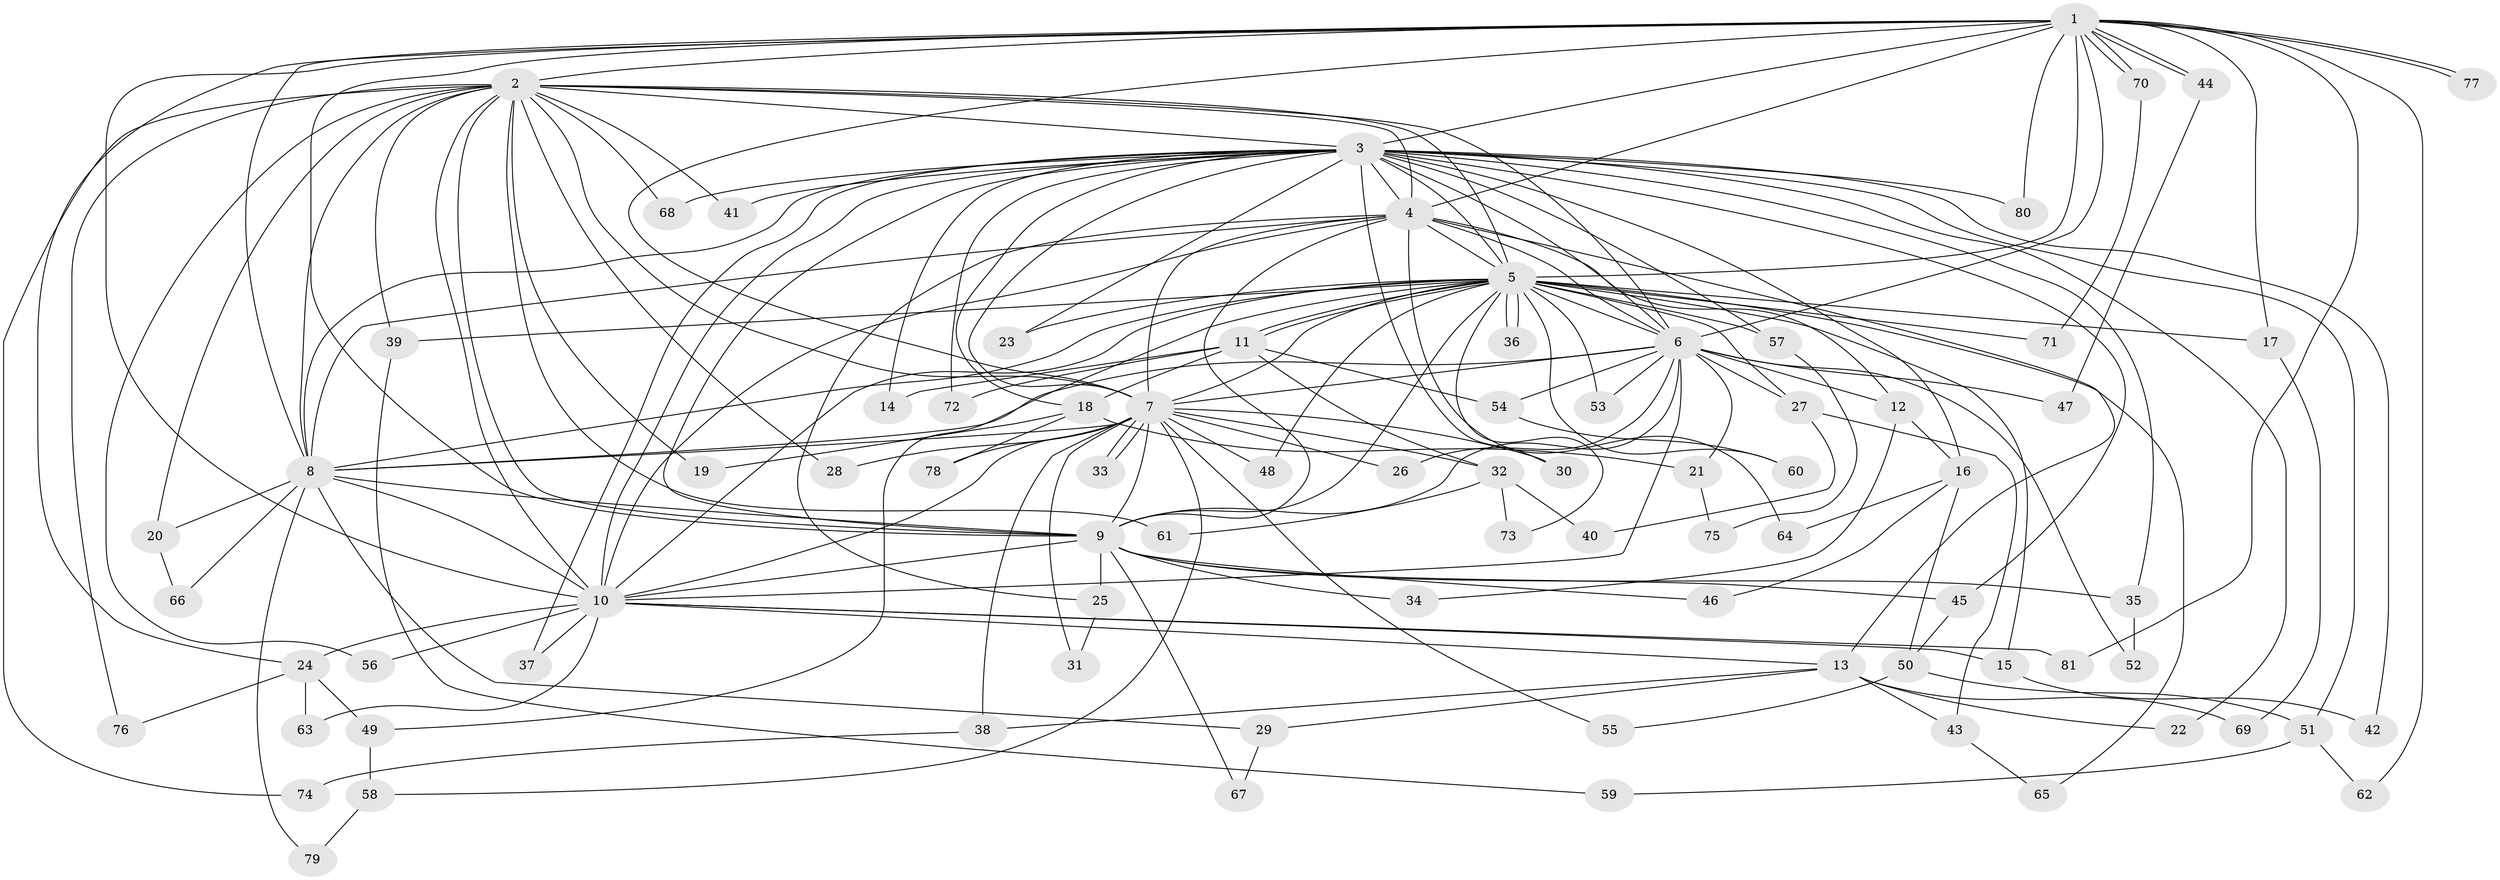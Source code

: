 // Generated by graph-tools (version 1.1) at 2025/25/03/09/25 03:25:42]
// undirected, 81 vertices, 187 edges
graph export_dot {
graph [start="1"]
  node [color=gray90,style=filled];
  1;
  2;
  3;
  4;
  5;
  6;
  7;
  8;
  9;
  10;
  11;
  12;
  13;
  14;
  15;
  16;
  17;
  18;
  19;
  20;
  21;
  22;
  23;
  24;
  25;
  26;
  27;
  28;
  29;
  30;
  31;
  32;
  33;
  34;
  35;
  36;
  37;
  38;
  39;
  40;
  41;
  42;
  43;
  44;
  45;
  46;
  47;
  48;
  49;
  50;
  51;
  52;
  53;
  54;
  55;
  56;
  57;
  58;
  59;
  60;
  61;
  62;
  63;
  64;
  65;
  66;
  67;
  68;
  69;
  70;
  71;
  72;
  73;
  74;
  75;
  76;
  77;
  78;
  79;
  80;
  81;
  1 -- 2;
  1 -- 3;
  1 -- 4;
  1 -- 5;
  1 -- 6;
  1 -- 7;
  1 -- 8;
  1 -- 9;
  1 -- 10;
  1 -- 17;
  1 -- 24;
  1 -- 44;
  1 -- 44;
  1 -- 62;
  1 -- 70;
  1 -- 70;
  1 -- 77;
  1 -- 77;
  1 -- 80;
  1 -- 81;
  2 -- 3;
  2 -- 4;
  2 -- 5;
  2 -- 6;
  2 -- 7;
  2 -- 8;
  2 -- 9;
  2 -- 10;
  2 -- 19;
  2 -- 20;
  2 -- 28;
  2 -- 39;
  2 -- 41;
  2 -- 56;
  2 -- 61;
  2 -- 68;
  2 -- 74;
  2 -- 76;
  3 -- 4;
  3 -- 5;
  3 -- 6;
  3 -- 7;
  3 -- 8;
  3 -- 9;
  3 -- 10;
  3 -- 14;
  3 -- 16;
  3 -- 18;
  3 -- 22;
  3 -- 23;
  3 -- 30;
  3 -- 35;
  3 -- 37;
  3 -- 41;
  3 -- 42;
  3 -- 45;
  3 -- 51;
  3 -- 57;
  3 -- 68;
  3 -- 72;
  3 -- 80;
  4 -- 5;
  4 -- 6;
  4 -- 7;
  4 -- 8;
  4 -- 9;
  4 -- 10;
  4 -- 12;
  4 -- 13;
  4 -- 25;
  4 -- 64;
  5 -- 6;
  5 -- 7;
  5 -- 8;
  5 -- 9;
  5 -- 10;
  5 -- 11;
  5 -- 11;
  5 -- 15;
  5 -- 17;
  5 -- 23;
  5 -- 27;
  5 -- 36;
  5 -- 36;
  5 -- 39;
  5 -- 48;
  5 -- 49;
  5 -- 53;
  5 -- 57;
  5 -- 60;
  5 -- 65;
  5 -- 71;
  5 -- 73;
  6 -- 7;
  6 -- 8;
  6 -- 9;
  6 -- 10;
  6 -- 12;
  6 -- 21;
  6 -- 26;
  6 -- 27;
  6 -- 47;
  6 -- 52;
  6 -- 53;
  6 -- 54;
  7 -- 8;
  7 -- 9;
  7 -- 10;
  7 -- 26;
  7 -- 28;
  7 -- 30;
  7 -- 31;
  7 -- 32;
  7 -- 33;
  7 -- 33;
  7 -- 38;
  7 -- 48;
  7 -- 55;
  7 -- 58;
  7 -- 78;
  8 -- 9;
  8 -- 10;
  8 -- 20;
  8 -- 29;
  8 -- 66;
  8 -- 79;
  9 -- 10;
  9 -- 25;
  9 -- 34;
  9 -- 35;
  9 -- 45;
  9 -- 46;
  9 -- 67;
  10 -- 13;
  10 -- 15;
  10 -- 24;
  10 -- 37;
  10 -- 56;
  10 -- 63;
  10 -- 81;
  11 -- 14;
  11 -- 18;
  11 -- 32;
  11 -- 54;
  11 -- 72;
  12 -- 16;
  12 -- 34;
  13 -- 22;
  13 -- 29;
  13 -- 38;
  13 -- 43;
  13 -- 69;
  15 -- 42;
  16 -- 46;
  16 -- 50;
  16 -- 64;
  17 -- 69;
  18 -- 19;
  18 -- 21;
  18 -- 78;
  20 -- 66;
  21 -- 75;
  24 -- 49;
  24 -- 63;
  24 -- 76;
  25 -- 31;
  27 -- 40;
  27 -- 43;
  29 -- 67;
  32 -- 40;
  32 -- 61;
  32 -- 73;
  35 -- 52;
  38 -- 74;
  39 -- 59;
  43 -- 65;
  44 -- 47;
  45 -- 50;
  49 -- 58;
  50 -- 51;
  50 -- 55;
  51 -- 59;
  51 -- 62;
  54 -- 60;
  57 -- 75;
  58 -- 79;
  70 -- 71;
}
